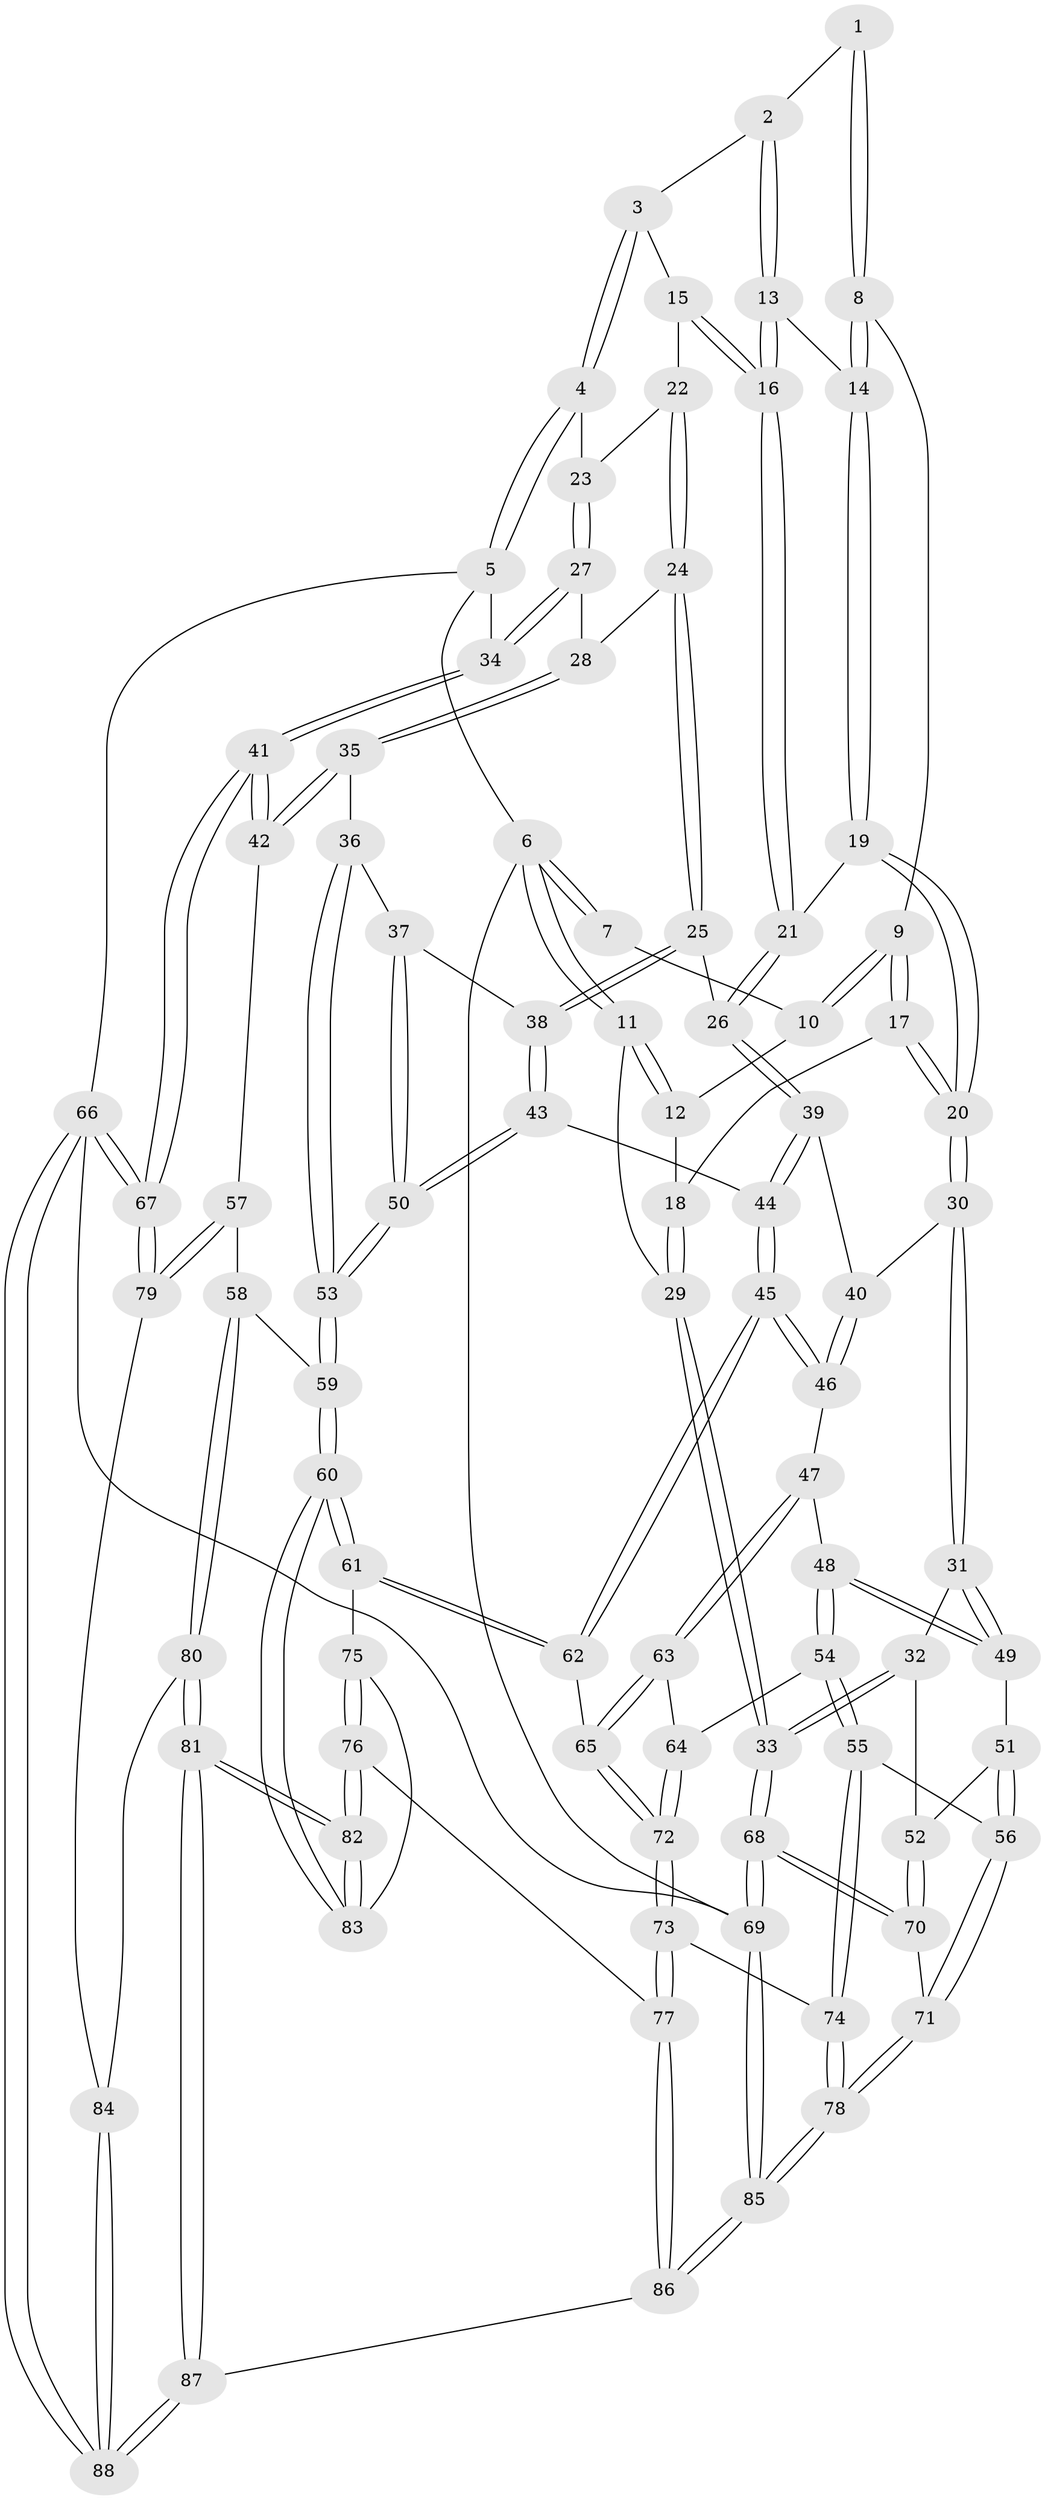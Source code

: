 // Generated by graph-tools (version 1.1) at 2025/01/03/09/25 05:01:27]
// undirected, 88 vertices, 217 edges
graph export_dot {
graph [start="1"]
  node [color=gray90,style=filled];
  1 [pos="+0.29965886919544427+0"];
  2 [pos="+0.5889636934831252+0"];
  3 [pos="+0.6069723223758661+0"];
  4 [pos="+1+0"];
  5 [pos="+1+0"];
  6 [pos="+0+0"];
  7 [pos="+0.17240161050469766+0"];
  8 [pos="+0.3613181773275139+0.19301211785123754"];
  9 [pos="+0.2685756780458504+0.20012609421794708"];
  10 [pos="+0.1703286244138126+0"];
  11 [pos="+0+0"];
  12 [pos="+0.09727722053309787+0.15612669235654145"];
  13 [pos="+0.5808875494372855+0"];
  14 [pos="+0.4364238052749749+0.22412152753505815"];
  15 [pos="+0.7898807929986236+0.23250260153735666"];
  16 [pos="+0.6486483101326295+0.28812227493524417"];
  17 [pos="+0.14691101754020175+0.2868157619032394"];
  18 [pos="+0.10834280337392233+0.28314551823013556"];
  19 [pos="+0.462747393352647+0.2713641132828392"];
  20 [pos="+0.27254578339849733+0.4308293619455571"];
  21 [pos="+0.5748832351554115+0.34675488184646586"];
  22 [pos="+0.8078274931261441+0.23359907390208315"];
  23 [pos="+0.8518802631840995+0.2123948742833451"];
  24 [pos="+0.8517298409104463+0.4236885274891979"];
  25 [pos="+0.790032914463693+0.46610130100097885"];
  26 [pos="+0.581400068632919+0.4108373175168747"];
  27 [pos="+1+0.40928705776465935"];
  28 [pos="+0.9120008921403001+0.4449653023472782"];
  29 [pos="+0+0.4096290979814596"];
  30 [pos="+0.277545937655664+0.49374411732530404"];
  31 [pos="+0.2472968356022769+0.5289553287525773"];
  32 [pos="+0.11341483949265782+0.5344751116168774"];
  33 [pos="+0+0.4459433812511989"];
  34 [pos="+1+0.4348476577853431"];
  35 [pos="+0.8992903592368402+0.5933202536012935"];
  36 [pos="+0.8781653990827246+0.5881587665789426"];
  37 [pos="+0.813262173276371+0.5703710066308071"];
  38 [pos="+0.7915914242786508+0.533721445138874"];
  39 [pos="+0.5749196557844807+0.4323760590001013"];
  40 [pos="+0.3559377174812227+0.5146151028020264"];
  41 [pos="+1+0.5973341100747995"];
  42 [pos="+0.9364260786585848+0.636781769906452"];
  43 [pos="+0.6467784129549432+0.584425641550375"];
  44 [pos="+0.5895346302741743+0.5555563855285746"];
  45 [pos="+0.5380399502943198+0.6333432501162589"];
  46 [pos="+0.3970988561746612+0.5846705689131854"];
  47 [pos="+0.37377031157421786+0.6545262771619332"];
  48 [pos="+0.287837578378472+0.6250421344237631"];
  49 [pos="+0.24859966093039398+0.5608949306220192"];
  50 [pos="+0.7384744733373199+0.6761735315779801"];
  51 [pos="+0.22605582151055562+0.6041326959002596"];
  52 [pos="+0.12738201720476788+0.6853086401914041"];
  53 [pos="+0.7474092295872551+0.7076833990712307"];
  54 [pos="+0.2927335660904393+0.7303696402894829"];
  55 [pos="+0.27112532455496446+0.7503496970702642"];
  56 [pos="+0.2194732469325158+0.7477046224393709"];
  57 [pos="+0.8794838045757997+0.7284399219761661"];
  58 [pos="+0.8220314949292378+0.7429459585566711"];
  59 [pos="+0.7530105725935061+0.7289924736489036"];
  60 [pos="+0.7207682021791498+0.7582494957973913"];
  61 [pos="+0.5326608454342265+0.7021600377973879"];
  62 [pos="+0.5256779725091185+0.6923039289431905"];
  63 [pos="+0.3864287906410215+0.691857155048104"];
  64 [pos="+0.3608777936148453+0.7186027408524313"];
  65 [pos="+0.5049427522534925+0.7000601835180229"];
  66 [pos="+1+1"];
  67 [pos="+1+0.8522012341963765"];
  68 [pos="+0+0.7158993414316783"];
  69 [pos="+0+1"];
  70 [pos="+0.10846158565208142+0.733032615055367"];
  71 [pos="+0.15719916463771094+0.7677010609708145"];
  72 [pos="+0.405842243367548+0.8271099068454737"];
  73 [pos="+0.39862605752602664+0.8629206285492345"];
  74 [pos="+0.3077596423273705+0.8264392276342882"];
  75 [pos="+0.5467489619435358+0.7775722970204512"];
  76 [pos="+0.5257680525966962+0.8802705681482643"];
  77 [pos="+0.40752420100396+0.881236650109727"];
  78 [pos="+0.16742992014884636+0.9497990771091602"];
  79 [pos="+0.989690621155176+0.8524406443326611"];
  80 [pos="+0.8378235519443739+0.9245732718166719"];
  81 [pos="+0.6915201202221004+1"];
  82 [pos="+0.6780289112418817+1"];
  83 [pos="+0.6914929526528616+0.8351377010175142"];
  84 [pos="+0.9257893654973105+0.9037337306778307"];
  85 [pos="+0.07842733421499233+1"];
  86 [pos="+0.2726669660913401+1"];
  87 [pos="+0.6802207941279005+1"];
  88 [pos="+1+1"];
  1 -- 2;
  1 -- 8;
  1 -- 8;
  2 -- 3;
  2 -- 13;
  2 -- 13;
  3 -- 4;
  3 -- 4;
  3 -- 15;
  4 -- 5;
  4 -- 5;
  4 -- 23;
  5 -- 6;
  5 -- 34;
  5 -- 66;
  6 -- 7;
  6 -- 7;
  6 -- 11;
  6 -- 11;
  6 -- 69;
  7 -- 10;
  8 -- 9;
  8 -- 14;
  8 -- 14;
  9 -- 10;
  9 -- 10;
  9 -- 17;
  9 -- 17;
  10 -- 12;
  11 -- 12;
  11 -- 12;
  11 -- 29;
  12 -- 18;
  13 -- 14;
  13 -- 16;
  13 -- 16;
  14 -- 19;
  14 -- 19;
  15 -- 16;
  15 -- 16;
  15 -- 22;
  16 -- 21;
  16 -- 21;
  17 -- 18;
  17 -- 20;
  17 -- 20;
  18 -- 29;
  18 -- 29;
  19 -- 20;
  19 -- 20;
  19 -- 21;
  20 -- 30;
  20 -- 30;
  21 -- 26;
  21 -- 26;
  22 -- 23;
  22 -- 24;
  22 -- 24;
  23 -- 27;
  23 -- 27;
  24 -- 25;
  24 -- 25;
  24 -- 28;
  25 -- 26;
  25 -- 38;
  25 -- 38;
  26 -- 39;
  26 -- 39;
  27 -- 28;
  27 -- 34;
  27 -- 34;
  28 -- 35;
  28 -- 35;
  29 -- 33;
  29 -- 33;
  30 -- 31;
  30 -- 31;
  30 -- 40;
  31 -- 32;
  31 -- 49;
  31 -- 49;
  32 -- 33;
  32 -- 33;
  32 -- 52;
  33 -- 68;
  33 -- 68;
  34 -- 41;
  34 -- 41;
  35 -- 36;
  35 -- 42;
  35 -- 42;
  36 -- 37;
  36 -- 53;
  36 -- 53;
  37 -- 38;
  37 -- 50;
  37 -- 50;
  38 -- 43;
  38 -- 43;
  39 -- 40;
  39 -- 44;
  39 -- 44;
  40 -- 46;
  40 -- 46;
  41 -- 42;
  41 -- 42;
  41 -- 67;
  41 -- 67;
  42 -- 57;
  43 -- 44;
  43 -- 50;
  43 -- 50;
  44 -- 45;
  44 -- 45;
  45 -- 46;
  45 -- 46;
  45 -- 62;
  45 -- 62;
  46 -- 47;
  47 -- 48;
  47 -- 63;
  47 -- 63;
  48 -- 49;
  48 -- 49;
  48 -- 54;
  48 -- 54;
  49 -- 51;
  50 -- 53;
  50 -- 53;
  51 -- 52;
  51 -- 56;
  51 -- 56;
  52 -- 70;
  52 -- 70;
  53 -- 59;
  53 -- 59;
  54 -- 55;
  54 -- 55;
  54 -- 64;
  55 -- 56;
  55 -- 74;
  55 -- 74;
  56 -- 71;
  56 -- 71;
  57 -- 58;
  57 -- 79;
  57 -- 79;
  58 -- 59;
  58 -- 80;
  58 -- 80;
  59 -- 60;
  59 -- 60;
  60 -- 61;
  60 -- 61;
  60 -- 83;
  60 -- 83;
  61 -- 62;
  61 -- 62;
  61 -- 75;
  62 -- 65;
  63 -- 64;
  63 -- 65;
  63 -- 65;
  64 -- 72;
  64 -- 72;
  65 -- 72;
  65 -- 72;
  66 -- 67;
  66 -- 67;
  66 -- 88;
  66 -- 88;
  66 -- 69;
  67 -- 79;
  67 -- 79;
  68 -- 69;
  68 -- 69;
  68 -- 70;
  68 -- 70;
  69 -- 85;
  69 -- 85;
  70 -- 71;
  71 -- 78;
  71 -- 78;
  72 -- 73;
  72 -- 73;
  73 -- 74;
  73 -- 77;
  73 -- 77;
  74 -- 78;
  74 -- 78;
  75 -- 76;
  75 -- 76;
  75 -- 83;
  76 -- 77;
  76 -- 82;
  76 -- 82;
  77 -- 86;
  77 -- 86;
  78 -- 85;
  78 -- 85;
  79 -- 84;
  80 -- 81;
  80 -- 81;
  80 -- 84;
  81 -- 82;
  81 -- 82;
  81 -- 87;
  81 -- 87;
  82 -- 83;
  82 -- 83;
  84 -- 88;
  84 -- 88;
  85 -- 86;
  85 -- 86;
  86 -- 87;
  87 -- 88;
  87 -- 88;
}
